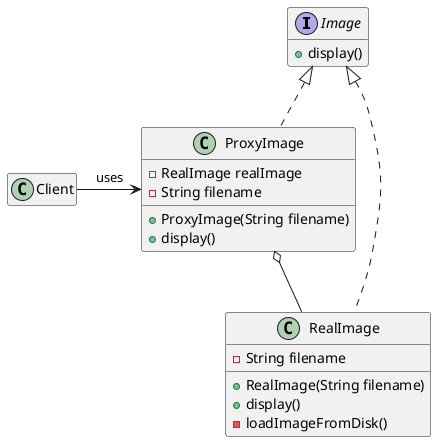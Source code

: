 @startuml
hide empty members
interface Image {
    +display()
}

class RealImage implements Image {
    -String filename
    +RealImage(String filename)
    +display()
    -loadImageFromDisk()
}

class ProxyImage implements Image {
    -RealImage realImage
    -String filename
    +ProxyImage(String filename)
    +display()
}

ProxyImage o-- RealImage
Client -> ProxyImage: uses
@enduml